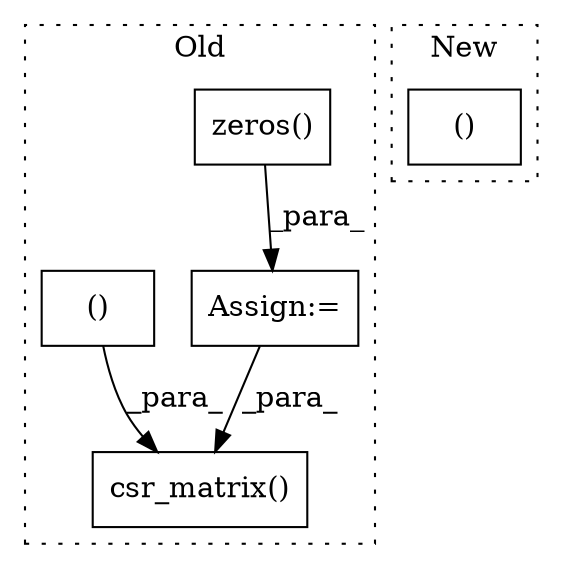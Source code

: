 digraph G {
subgraph cluster0 {
1 [label="csr_matrix()" a="75" s="2414,2496" l="23,1" shape="box"];
3 [label="zeros()" a="75" s="2177,2212" l="12,1" shape="box"];
4 [label="()" a="54" s="2479" l="15" shape="box"];
5 [label="Assign:=" a="68" s="2174" l="3" shape="box"];
label = "Old";
style="dotted";
}
subgraph cluster1 {
2 [label="()" a="54" s="2384" l="5" shape="box"];
label = "New";
style="dotted";
}
3 -> 5 [label="_para_"];
4 -> 1 [label="_para_"];
5 -> 1 [label="_para_"];
}